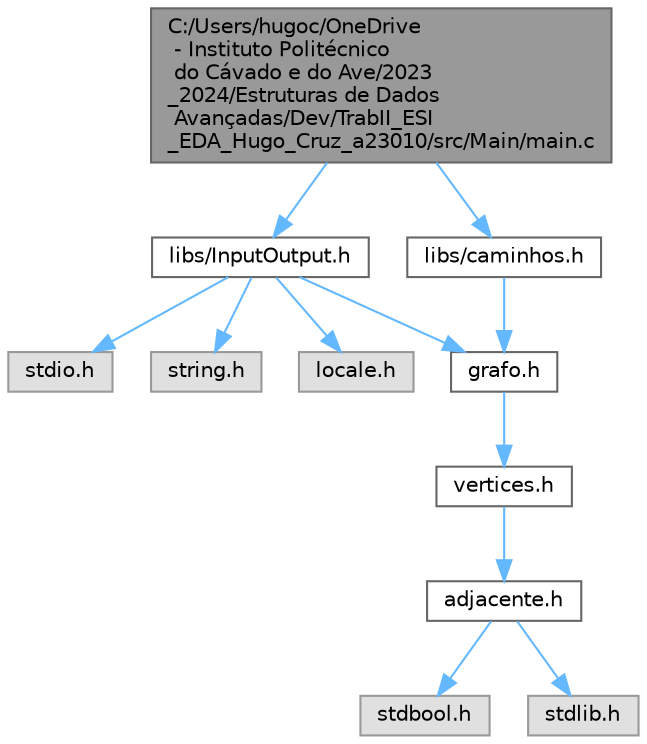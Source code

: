 digraph "C:/Users/hugoc/OneDrive - Instituto Politécnico do Cávado e do Ave/2023_2024/Estruturas de Dados Avançadas/Dev/TrabII_ESI_EDA_Hugo_Cruz_a23010/src/Main/main.c"
{
 // LATEX_PDF_SIZE
  bgcolor="transparent";
  edge [fontname=Helvetica,fontsize=10,labelfontname=Helvetica,labelfontsize=10];
  node [fontname=Helvetica,fontsize=10,shape=box,height=0.2,width=0.4];
  Node1 [id="Node000001",label="C:/Users/hugoc/OneDrive\l - Instituto Politécnico\l do Cávado e do Ave/2023\l_2024/Estruturas de Dados\l Avançadas/Dev/TrabII_ESI\l_EDA_Hugo_Cruz_a23010/src/Main/main.c",height=0.2,width=0.4,color="gray40", fillcolor="grey60", style="filled", fontcolor="black",tooltip="Arquivo principal do programa."];
  Node1 -> Node2 [id="edge1_Node000001_Node000002",color="steelblue1",style="solid",tooltip=" "];
  Node2 [id="Node000002",label="libs/InputOutput.h",height=0.2,width=0.4,color="grey40", fillcolor="white", style="filled",URL="$Main_2libs_2InputOutput_8h.html",tooltip="Este ficheiro de cabeçalho define as funções para carregar e mostrar dados a partir de ficheiros."];
  Node2 -> Node3 [id="edge2_Node000002_Node000003",color="steelblue1",style="solid",tooltip=" "];
  Node3 [id="Node000003",label="stdio.h",height=0.2,width=0.4,color="grey60", fillcolor="#E0E0E0", style="filled",tooltip=" "];
  Node2 -> Node4 [id="edge3_Node000002_Node000004",color="steelblue1",style="solid",tooltip=" "];
  Node4 [id="Node000004",label="string.h",height=0.2,width=0.4,color="grey60", fillcolor="#E0E0E0", style="filled",tooltip=" "];
  Node2 -> Node5 [id="edge4_Node000002_Node000005",color="steelblue1",style="solid",tooltip=" "];
  Node5 [id="Node000005",label="locale.h",height=0.2,width=0.4,color="grey60", fillcolor="#E0E0E0", style="filled",tooltip=" "];
  Node2 -> Node6 [id="edge5_Node000002_Node000006",color="steelblue1",style="solid",tooltip=" "];
  Node6 [id="Node000006",label="grafo.h",height=0.2,width=0.4,color="grey40", fillcolor="white", style="filled",URL="$Main_2libs_2grafo_8h.html",tooltip="Ficheiro de cabeçalho para a estrutura de dados Grafo e funcionalidades."];
  Node6 -> Node7 [id="edge6_Node000006_Node000007",color="steelblue1",style="solid",tooltip=" "];
  Node7 [id="Node000007",label="vertices.h",height=0.2,width=0.4,color="grey40", fillcolor="white", style="filled",URL="$Main_2libs_2vertices_8h.html",tooltip="Este ficheiro contém as definições das estruturas de dados para os vértices num grafo."];
  Node7 -> Node8 [id="edge7_Node000007_Node000008",color="steelblue1",style="solid",tooltip=" "];
  Node8 [id="Node000008",label="adjacente.h",height=0.2,width=0.4,color="grey40", fillcolor="white", style="filled",URL="$Main_2libs_2adjacente_8h.html",tooltip="Este ficheiro contém as definições das estruturas de dados para as adjacências num grafo."];
  Node8 -> Node9 [id="edge8_Node000008_Node000009",color="steelblue1",style="solid",tooltip=" "];
  Node9 [id="Node000009",label="stdbool.h",height=0.2,width=0.4,color="grey60", fillcolor="#E0E0E0", style="filled",tooltip=" "];
  Node8 -> Node10 [id="edge9_Node000008_Node000010",color="steelblue1",style="solid",tooltip=" "];
  Node10 [id="Node000010",label="stdlib.h",height=0.2,width=0.4,color="grey60", fillcolor="#E0E0E0", style="filled",tooltip=" "];
  Node1 -> Node11 [id="edge10_Node000001_Node000011",color="steelblue1",style="solid",tooltip=" "];
  Node11 [id="Node000011",label="libs/caminhos.h",height=0.2,width=0.4,color="grey40", fillcolor="white", style="filled",URL="$Main_2libs_2caminhos_8h.html",tooltip="Este arquivo de cabeçalho define as estruturas de dados e as funções para manipular caminhos num graf..."];
  Node11 -> Node6 [id="edge11_Node000011_Node000006",color="steelblue1",style="solid",tooltip=" "];
}
